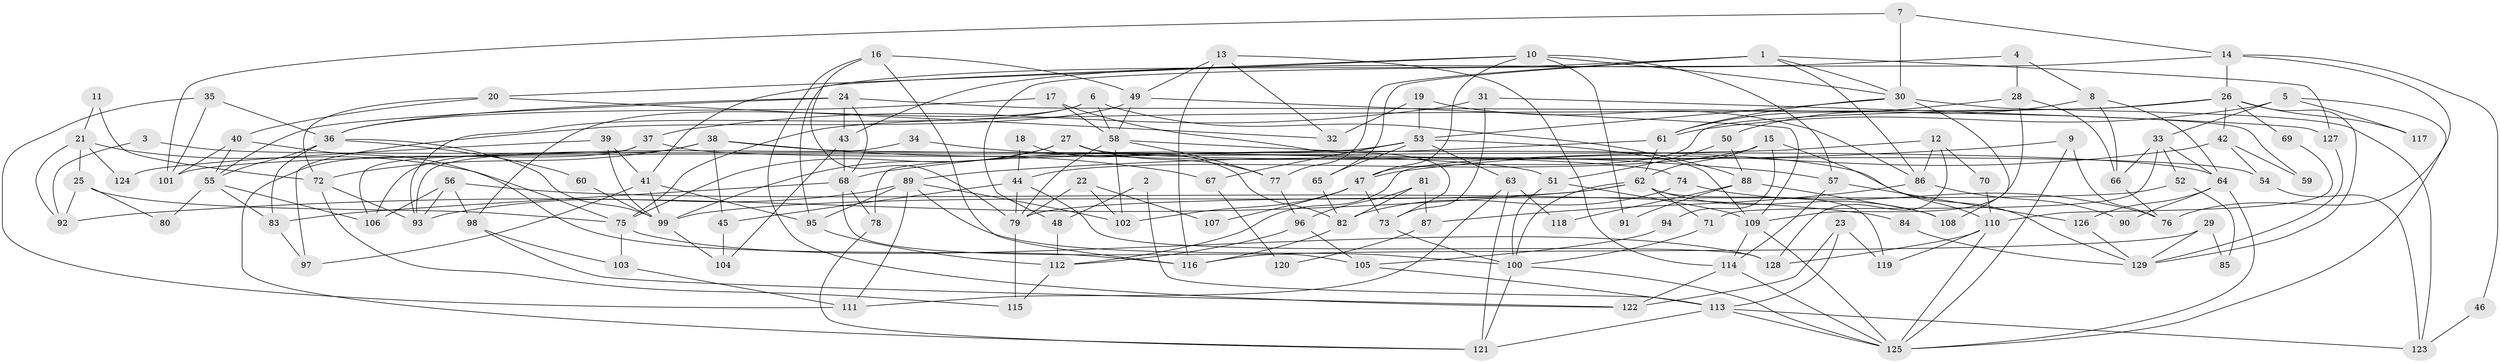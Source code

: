 // coarse degree distribution, {7: 0.12643678160919541, 2: 0.16091954022988506, 4: 0.19540229885057472, 9: 0.04597701149425287, 6: 0.14942528735632185, 5: 0.13793103448275862, 11: 0.011494252873563218, 3: 0.13793103448275862, 8: 0.022988505747126436, 10: 0.011494252873563218}
// Generated by graph-tools (version 1.1) at 2025/52/02/27/25 19:52:02]
// undirected, 129 vertices, 258 edges
graph export_dot {
graph [start="1"]
  node [color=gray90,style=filled];
  1;
  2;
  3;
  4;
  5;
  6;
  7;
  8;
  9;
  10;
  11;
  12;
  13;
  14;
  15;
  16;
  17;
  18;
  19;
  20;
  21;
  22;
  23;
  24;
  25;
  26;
  27;
  28;
  29;
  30;
  31;
  32;
  33;
  34;
  35;
  36;
  37;
  38;
  39;
  40;
  41;
  42;
  43;
  44;
  45;
  46;
  47;
  48;
  49;
  50;
  51;
  52;
  53;
  54;
  55;
  56;
  57;
  58;
  59;
  60;
  61;
  62;
  63;
  64;
  65;
  66;
  67;
  68;
  69;
  70;
  71;
  72;
  73;
  74;
  75;
  76;
  77;
  78;
  79;
  80;
  81;
  82;
  83;
  84;
  85;
  86;
  87;
  88;
  89;
  90;
  91;
  92;
  93;
  94;
  95;
  96;
  97;
  98;
  99;
  100;
  101;
  102;
  103;
  104;
  105;
  106;
  107;
  108;
  109;
  110;
  111;
  112;
  113;
  114;
  115;
  116;
  117;
  118;
  119;
  120;
  121;
  122;
  123;
  124;
  125;
  126;
  127;
  128;
  129;
  1 -- 77;
  1 -- 41;
  1 -- 30;
  1 -- 65;
  1 -- 86;
  1 -- 127;
  2 -- 48;
  2 -- 113;
  3 -- 92;
  3 -- 51;
  4 -- 28;
  4 -- 8;
  4 -- 43;
  5 -- 61;
  5 -- 125;
  5 -- 33;
  5 -- 117;
  6 -- 98;
  6 -- 58;
  6 -- 88;
  6 -- 93;
  7 -- 30;
  7 -- 101;
  7 -- 14;
  8 -- 66;
  8 -- 50;
  8 -- 64;
  9 -- 89;
  9 -- 125;
  9 -- 76;
  10 -- 30;
  10 -- 95;
  10 -- 20;
  10 -- 47;
  10 -- 57;
  10 -- 91;
  11 -- 72;
  11 -- 21;
  12 -- 112;
  12 -- 128;
  12 -- 70;
  12 -- 86;
  13 -- 49;
  13 -- 32;
  13 -- 114;
  13 -- 116;
  14 -- 76;
  14 -- 26;
  14 -- 46;
  14 -- 48;
  15 -- 44;
  15 -- 62;
  15 -- 94;
  15 -- 110;
  16 -- 122;
  16 -- 116;
  16 -- 49;
  16 -- 79;
  17 -- 73;
  17 -- 36;
  17 -- 58;
  18 -- 82;
  18 -- 44;
  19 -- 86;
  19 -- 53;
  19 -- 32;
  20 -- 40;
  20 -- 32;
  20 -- 72;
  21 -- 25;
  21 -- 75;
  21 -- 92;
  21 -- 124;
  22 -- 79;
  22 -- 102;
  22 -- 107;
  23 -- 113;
  23 -- 119;
  23 -- 122;
  24 -- 68;
  24 -- 36;
  24 -- 43;
  24 -- 55;
  24 -- 59;
  25 -- 92;
  25 -- 75;
  25 -- 80;
  26 -- 129;
  26 -- 42;
  26 -- 47;
  26 -- 69;
  26 -- 75;
  26 -- 117;
  27 -- 77;
  27 -- 54;
  27 -- 75;
  27 -- 99;
  28 -- 109;
  28 -- 61;
  28 -- 66;
  29 -- 129;
  29 -- 116;
  29 -- 85;
  30 -- 53;
  30 -- 61;
  30 -- 108;
  30 -- 123;
  31 -- 127;
  31 -- 73;
  31 -- 37;
  33 -- 64;
  33 -- 52;
  33 -- 66;
  33 -- 71;
  34 -- 57;
  34 -- 93;
  35 -- 101;
  35 -- 111;
  35 -- 36;
  36 -- 99;
  36 -- 55;
  36 -- 60;
  36 -- 83;
  37 -- 64;
  37 -- 106;
  37 -- 121;
  38 -- 45;
  38 -- 106;
  38 -- 67;
  38 -- 72;
  38 -- 74;
  39 -- 99;
  39 -- 41;
  39 -- 124;
  40 -- 116;
  40 -- 55;
  40 -- 101;
  41 -- 99;
  41 -- 97;
  41 -- 95;
  42 -- 47;
  42 -- 54;
  42 -- 59;
  43 -- 68;
  43 -- 104;
  44 -- 128;
  44 -- 79;
  44 -- 45;
  45 -- 104;
  46 -- 123;
  47 -- 73;
  47 -- 102;
  47 -- 107;
  48 -- 112;
  49 -- 58;
  49 -- 97;
  49 -- 109;
  50 -- 88;
  50 -- 51;
  51 -- 109;
  51 -- 100;
  52 -- 79;
  52 -- 85;
  53 -- 63;
  53 -- 78;
  53 -- 65;
  53 -- 67;
  53 -- 101;
  53 -- 109;
  54 -- 123;
  55 -- 80;
  55 -- 83;
  55 -- 106;
  56 -- 106;
  56 -- 93;
  56 -- 84;
  56 -- 98;
  57 -- 114;
  57 -- 126;
  58 -- 102;
  58 -- 77;
  58 -- 79;
  58 -- 129;
  60 -- 99;
  61 -- 68;
  61 -- 62;
  62 -- 71;
  62 -- 92;
  62 -- 99;
  62 -- 100;
  62 -- 108;
  62 -- 119;
  63 -- 121;
  63 -- 111;
  63 -- 118;
  64 -- 125;
  64 -- 90;
  64 -- 126;
  65 -- 82;
  66 -- 76;
  67 -- 120;
  68 -- 83;
  68 -- 78;
  68 -- 105;
  69 -- 110;
  70 -- 110;
  71 -- 100;
  72 -- 93;
  72 -- 115;
  73 -- 100;
  74 -- 76;
  74 -- 82;
  75 -- 103;
  75 -- 128;
  77 -- 96;
  78 -- 121;
  79 -- 115;
  81 -- 82;
  81 -- 96;
  81 -- 87;
  82 -- 116;
  83 -- 97;
  84 -- 129;
  86 -- 87;
  86 -- 90;
  87 -- 120;
  88 -- 108;
  88 -- 91;
  88 -- 118;
  89 -- 100;
  89 -- 93;
  89 -- 95;
  89 -- 102;
  89 -- 111;
  94 -- 105;
  95 -- 112;
  96 -- 105;
  96 -- 112;
  98 -- 122;
  98 -- 103;
  99 -- 104;
  100 -- 125;
  100 -- 121;
  103 -- 111;
  105 -- 113;
  109 -- 114;
  109 -- 125;
  110 -- 125;
  110 -- 119;
  110 -- 128;
  112 -- 115;
  113 -- 121;
  113 -- 125;
  113 -- 123;
  114 -- 122;
  114 -- 125;
  126 -- 129;
  127 -- 129;
}
